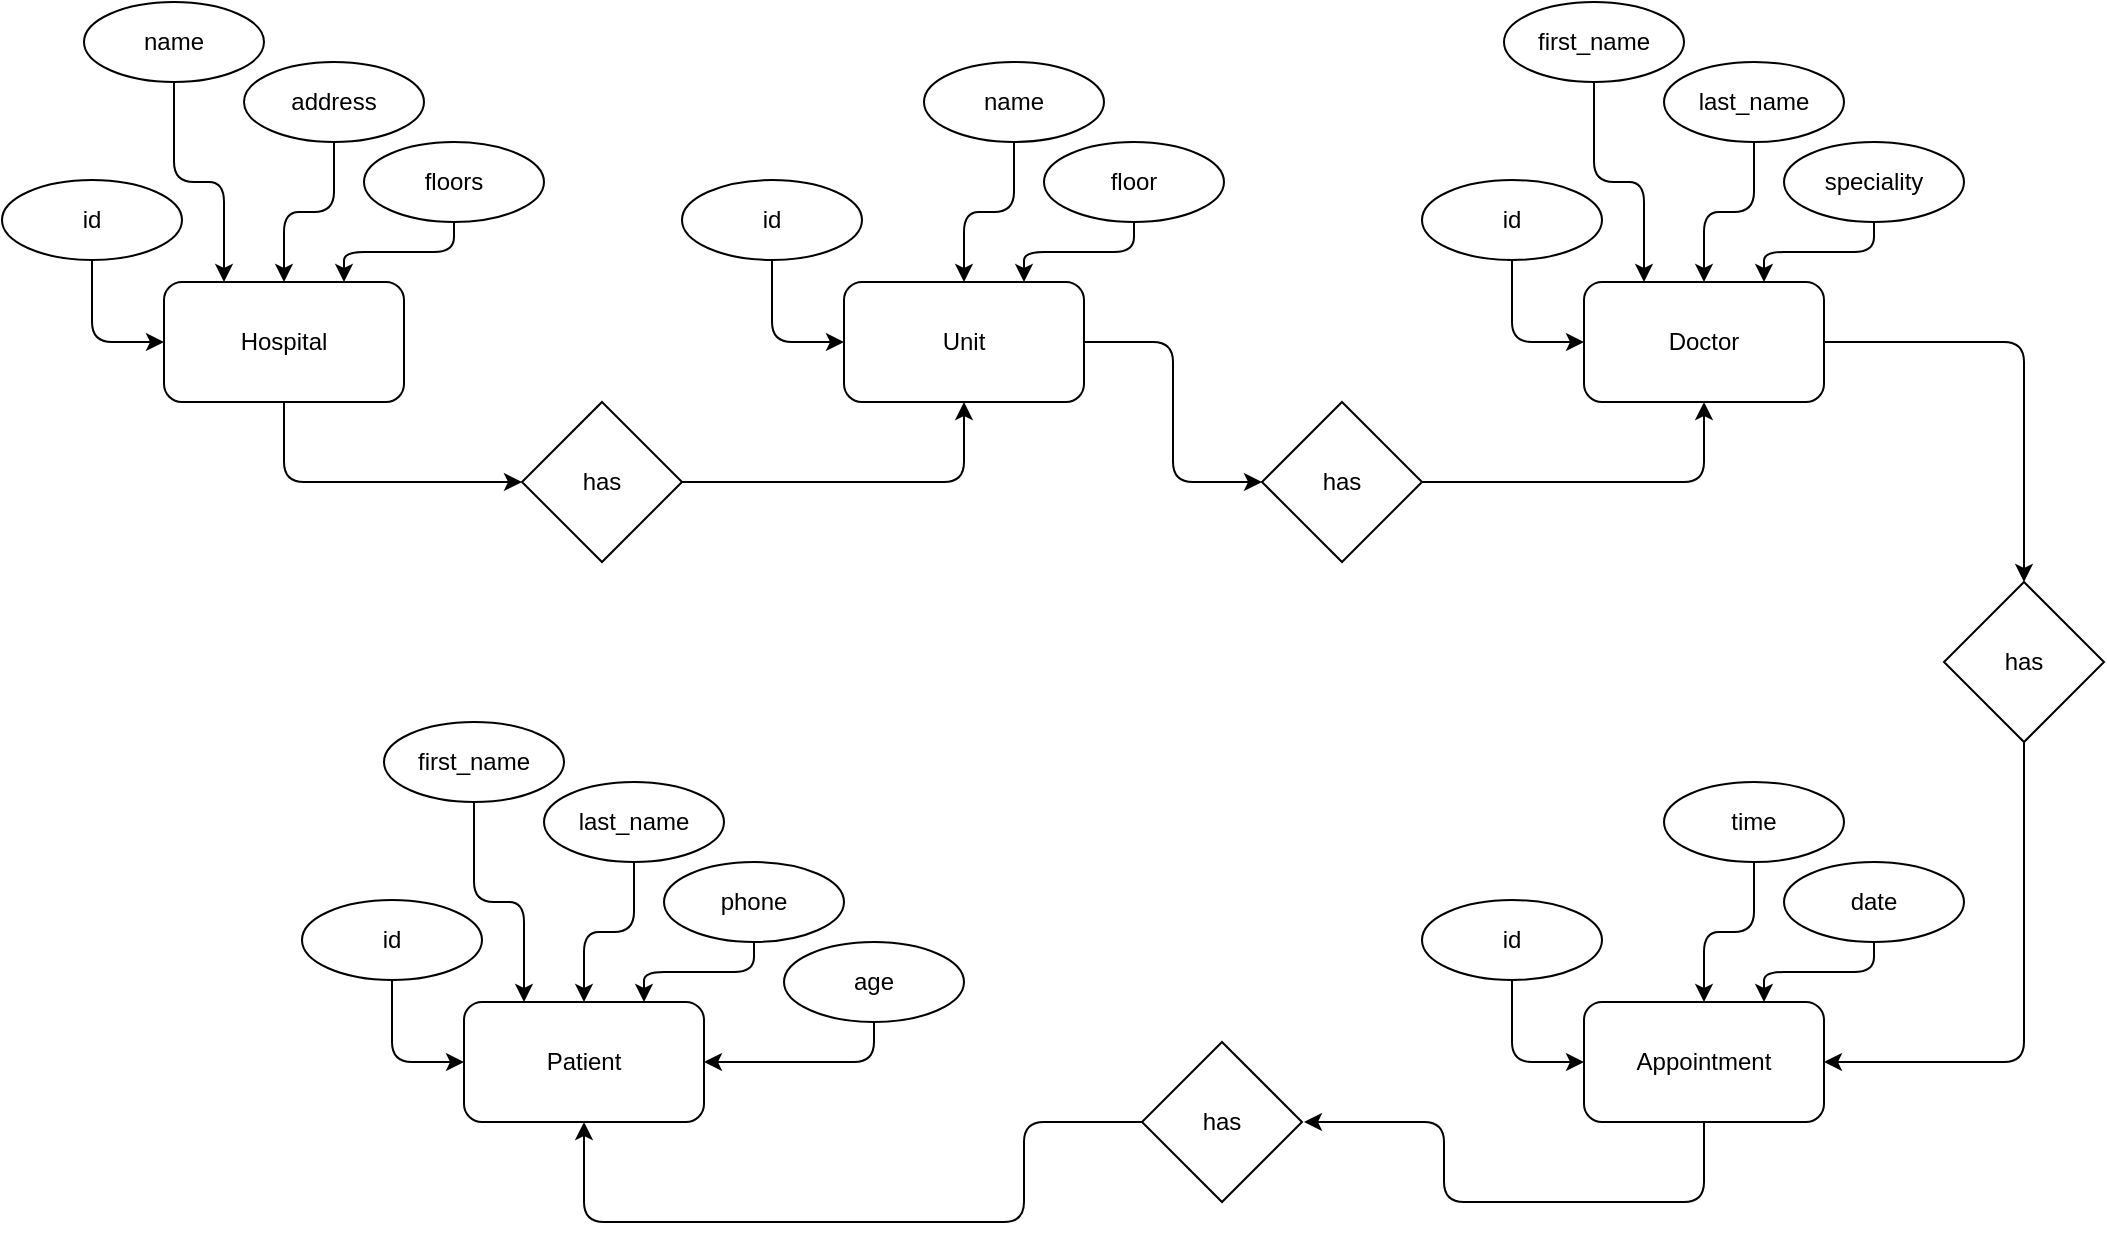 <mxfile>
    <diagram id="PhOn-__06VWZZLFY6YwU" name="Page-1">
        <mxGraphModel dx="1758" dy="1064" grid="1" gridSize="10" guides="1" tooltips="1" connect="1" arrows="1" fold="1" page="1" pageScale="1" pageWidth="1169" pageHeight="827" math="0" shadow="0">
            <root>
                <mxCell id="0"/>
                <mxCell id="1" parent="0"/>
                <mxCell id="23" style="edgeStyle=orthogonalEdgeStyle;html=1;entryX=0;entryY=0.5;entryDx=0;entryDy=0;" edge="1" parent="1" source="2" target="22">
                    <mxGeometry relative="1" as="geometry">
                        <Array as="points">
                            <mxPoint x="190" y="340"/>
                        </Array>
                    </mxGeometry>
                </mxCell>
                <mxCell id="2" value="Hospital" style="rounded=1;whiteSpace=wrap;html=1;" vertex="1" parent="1">
                    <mxGeometry x="130" y="240" width="120" height="60" as="geometry"/>
                </mxCell>
                <mxCell id="9" style="edgeStyle=orthogonalEdgeStyle;html=1;entryX=0;entryY=0.5;entryDx=0;entryDy=0;" edge="1" parent="1" source="3" target="2">
                    <mxGeometry relative="1" as="geometry"/>
                </mxCell>
                <mxCell id="3" value="id" style="ellipse;whiteSpace=wrap;html=1;" vertex="1" parent="1">
                    <mxGeometry x="49" y="189" width="90" height="40" as="geometry"/>
                </mxCell>
                <mxCell id="10" style="edgeStyle=orthogonalEdgeStyle;html=1;entryX=0.25;entryY=0;entryDx=0;entryDy=0;" edge="1" parent="1" source="5" target="2">
                    <mxGeometry relative="1" as="geometry"/>
                </mxCell>
                <mxCell id="5" value="name" style="ellipse;whiteSpace=wrap;html=1;" vertex="1" parent="1">
                    <mxGeometry x="90" y="100" width="90" height="40" as="geometry"/>
                </mxCell>
                <mxCell id="11" style="edgeStyle=orthogonalEdgeStyle;html=1;" edge="1" parent="1" source="7" target="2">
                    <mxGeometry relative="1" as="geometry"/>
                </mxCell>
                <mxCell id="7" value="address" style="ellipse;whiteSpace=wrap;html=1;" vertex="1" parent="1">
                    <mxGeometry x="170" y="130" width="90" height="40" as="geometry"/>
                </mxCell>
                <mxCell id="12" style="edgeStyle=orthogonalEdgeStyle;html=1;entryX=0.75;entryY=0;entryDx=0;entryDy=0;" edge="1" parent="1" source="8" target="2">
                    <mxGeometry relative="1" as="geometry"/>
                </mxCell>
                <mxCell id="8" value="floors" style="ellipse;whiteSpace=wrap;html=1;" vertex="1" parent="1">
                    <mxGeometry x="230" y="170" width="90" height="40" as="geometry"/>
                </mxCell>
                <mxCell id="47" style="edgeStyle=orthogonalEdgeStyle;html=1;entryX=0;entryY=0.5;entryDx=0;entryDy=0;" edge="1" parent="1" source="13" target="46">
                    <mxGeometry relative="1" as="geometry"/>
                </mxCell>
                <mxCell id="13" value="Unit" style="rounded=1;whiteSpace=wrap;html=1;" vertex="1" parent="1">
                    <mxGeometry x="470" y="240" width="120" height="60" as="geometry"/>
                </mxCell>
                <mxCell id="14" style="edgeStyle=orthogonalEdgeStyle;html=1;entryX=0;entryY=0.5;entryDx=0;entryDy=0;" edge="1" source="15" target="13" parent="1">
                    <mxGeometry relative="1" as="geometry"/>
                </mxCell>
                <mxCell id="15" value="id" style="ellipse;whiteSpace=wrap;html=1;" vertex="1" parent="1">
                    <mxGeometry x="389" y="189" width="90" height="40" as="geometry"/>
                </mxCell>
                <mxCell id="18" style="edgeStyle=orthogonalEdgeStyle;html=1;" edge="1" source="19" target="13" parent="1">
                    <mxGeometry relative="1" as="geometry"/>
                </mxCell>
                <mxCell id="19" value="name" style="ellipse;whiteSpace=wrap;html=1;" vertex="1" parent="1">
                    <mxGeometry x="510" y="130" width="90" height="40" as="geometry"/>
                </mxCell>
                <mxCell id="20" style="edgeStyle=orthogonalEdgeStyle;html=1;entryX=0.75;entryY=0;entryDx=0;entryDy=0;" edge="1" source="21" target="13" parent="1">
                    <mxGeometry relative="1" as="geometry"/>
                </mxCell>
                <mxCell id="21" value="floor" style="ellipse;whiteSpace=wrap;html=1;" vertex="1" parent="1">
                    <mxGeometry x="570" y="170" width="90" height="40" as="geometry"/>
                </mxCell>
                <mxCell id="24" style="edgeStyle=orthogonalEdgeStyle;html=1;entryX=0.5;entryY=1;entryDx=0;entryDy=0;" edge="1" parent="1" source="22" target="13">
                    <mxGeometry relative="1" as="geometry">
                        <Array as="points">
                            <mxPoint x="530" y="340"/>
                        </Array>
                    </mxGeometry>
                </mxCell>
                <mxCell id="22" value="has" style="rhombus;whiteSpace=wrap;html=1;" vertex="1" parent="1">
                    <mxGeometry x="309" y="300" width="80" height="80" as="geometry"/>
                </mxCell>
                <mxCell id="59" style="edgeStyle=orthogonalEdgeStyle;html=1;entryX=0.5;entryY=0;entryDx=0;entryDy=0;" edge="1" parent="1" source="36" target="58">
                    <mxGeometry relative="1" as="geometry"/>
                </mxCell>
                <mxCell id="36" value="Doctor" style="rounded=1;whiteSpace=wrap;html=1;" vertex="1" parent="1">
                    <mxGeometry x="840" y="240" width="120" height="60" as="geometry"/>
                </mxCell>
                <mxCell id="37" style="edgeStyle=orthogonalEdgeStyle;html=1;entryX=0;entryY=0.5;entryDx=0;entryDy=0;" edge="1" source="38" target="36" parent="1">
                    <mxGeometry relative="1" as="geometry"/>
                </mxCell>
                <mxCell id="38" value="id" style="ellipse;whiteSpace=wrap;html=1;" vertex="1" parent="1">
                    <mxGeometry x="759" y="189" width="90" height="40" as="geometry"/>
                </mxCell>
                <mxCell id="39" style="edgeStyle=orthogonalEdgeStyle;html=1;entryX=0.25;entryY=0;entryDx=0;entryDy=0;" edge="1" source="40" target="36" parent="1">
                    <mxGeometry relative="1" as="geometry"/>
                </mxCell>
                <mxCell id="40" value="first_name" style="ellipse;whiteSpace=wrap;html=1;" vertex="1" parent="1">
                    <mxGeometry x="800" y="100" width="90" height="40" as="geometry"/>
                </mxCell>
                <mxCell id="41" style="edgeStyle=orthogonalEdgeStyle;html=1;" edge="1" source="42" target="36" parent="1">
                    <mxGeometry relative="1" as="geometry"/>
                </mxCell>
                <mxCell id="42" value="last_name" style="ellipse;whiteSpace=wrap;html=1;" vertex="1" parent="1">
                    <mxGeometry x="880" y="130" width="90" height="40" as="geometry"/>
                </mxCell>
                <mxCell id="43" style="edgeStyle=orthogonalEdgeStyle;html=1;entryX=0.75;entryY=0;entryDx=0;entryDy=0;" edge="1" source="44" target="36" parent="1">
                    <mxGeometry relative="1" as="geometry"/>
                </mxCell>
                <mxCell id="44" value="speciality" style="ellipse;whiteSpace=wrap;html=1;" vertex="1" parent="1">
                    <mxGeometry x="940" y="170" width="90" height="40" as="geometry"/>
                </mxCell>
                <mxCell id="45" style="edgeStyle=orthogonalEdgeStyle;html=1;entryX=0.5;entryY=1;entryDx=0;entryDy=0;" edge="1" source="46" target="36" parent="1">
                    <mxGeometry relative="1" as="geometry"/>
                </mxCell>
                <mxCell id="46" value="has" style="rhombus;whiteSpace=wrap;html=1;" vertex="1" parent="1">
                    <mxGeometry x="679" y="300" width="80" height="80" as="geometry"/>
                </mxCell>
                <mxCell id="70" style="edgeStyle=orthogonalEdgeStyle;html=1;" edge="1" parent="1" source="48">
                    <mxGeometry relative="1" as="geometry">
                        <mxPoint x="700" y="660" as="targetPoint"/>
                        <Array as="points">
                            <mxPoint x="900" y="700"/>
                            <mxPoint x="770" y="700"/>
                            <mxPoint x="770" y="660"/>
                        </Array>
                    </mxGeometry>
                </mxCell>
                <mxCell id="48" value="Appointment" style="rounded=1;whiteSpace=wrap;html=1;" vertex="1" parent="1">
                    <mxGeometry x="840" y="600" width="120" height="60" as="geometry"/>
                </mxCell>
                <mxCell id="49" style="edgeStyle=orthogonalEdgeStyle;html=1;entryX=0;entryY=0.5;entryDx=0;entryDy=0;" edge="1" source="50" target="48" parent="1">
                    <mxGeometry relative="1" as="geometry"/>
                </mxCell>
                <mxCell id="50" value="id" style="ellipse;whiteSpace=wrap;html=1;" vertex="1" parent="1">
                    <mxGeometry x="759" y="549" width="90" height="40" as="geometry"/>
                </mxCell>
                <mxCell id="53" style="edgeStyle=orthogonalEdgeStyle;html=1;" edge="1" source="54" target="48" parent="1">
                    <mxGeometry relative="1" as="geometry"/>
                </mxCell>
                <mxCell id="54" value="time" style="ellipse;whiteSpace=wrap;html=1;" vertex="1" parent="1">
                    <mxGeometry x="880" y="490" width="90" height="40" as="geometry"/>
                </mxCell>
                <mxCell id="55" style="edgeStyle=orthogonalEdgeStyle;html=1;entryX=0.75;entryY=0;entryDx=0;entryDy=0;" edge="1" source="56" target="48" parent="1">
                    <mxGeometry relative="1" as="geometry"/>
                </mxCell>
                <mxCell id="56" value="date" style="ellipse;whiteSpace=wrap;html=1;" vertex="1" parent="1">
                    <mxGeometry x="940" y="530" width="90" height="40" as="geometry"/>
                </mxCell>
                <mxCell id="57" style="edgeStyle=orthogonalEdgeStyle;html=1;entryX=1;entryY=0.5;entryDx=0;entryDy=0;" edge="1" source="58" target="48" parent="1">
                    <mxGeometry relative="1" as="geometry">
                        <Array as="points">
                            <mxPoint x="1060" y="630"/>
                        </Array>
                    </mxGeometry>
                </mxCell>
                <mxCell id="58" value="has" style="rhombus;whiteSpace=wrap;html=1;" vertex="1" parent="1">
                    <mxGeometry x="1020" y="390" width="80" height="80" as="geometry"/>
                </mxCell>
                <mxCell id="60" value="Patient" style="rounded=1;whiteSpace=wrap;html=1;" vertex="1" parent="1">
                    <mxGeometry x="280" y="600" width="120" height="60" as="geometry"/>
                </mxCell>
                <mxCell id="61" style="edgeStyle=orthogonalEdgeStyle;html=1;entryX=0;entryY=0.5;entryDx=0;entryDy=0;" edge="1" source="62" target="60" parent="1">
                    <mxGeometry relative="1" as="geometry"/>
                </mxCell>
                <mxCell id="62" value="id" style="ellipse;whiteSpace=wrap;html=1;" vertex="1" parent="1">
                    <mxGeometry x="199" y="549" width="90" height="40" as="geometry"/>
                </mxCell>
                <mxCell id="63" style="edgeStyle=orthogonalEdgeStyle;html=1;entryX=0.25;entryY=0;entryDx=0;entryDy=0;" edge="1" source="64" target="60" parent="1">
                    <mxGeometry relative="1" as="geometry"/>
                </mxCell>
                <mxCell id="64" value="first_name" style="ellipse;whiteSpace=wrap;html=1;" vertex="1" parent="1">
                    <mxGeometry x="240" y="460" width="90" height="40" as="geometry"/>
                </mxCell>
                <mxCell id="65" style="edgeStyle=orthogonalEdgeStyle;html=1;" edge="1" source="66" target="60" parent="1">
                    <mxGeometry relative="1" as="geometry"/>
                </mxCell>
                <mxCell id="66" value="last_name" style="ellipse;whiteSpace=wrap;html=1;" vertex="1" parent="1">
                    <mxGeometry x="320" y="490" width="90" height="40" as="geometry"/>
                </mxCell>
                <mxCell id="67" style="edgeStyle=orthogonalEdgeStyle;html=1;entryX=0.75;entryY=0;entryDx=0;entryDy=0;" edge="1" source="68" target="60" parent="1">
                    <mxGeometry relative="1" as="geometry"/>
                </mxCell>
                <mxCell id="68" value="phone" style="ellipse;whiteSpace=wrap;html=1;" vertex="1" parent="1">
                    <mxGeometry x="380" y="530" width="90" height="40" as="geometry"/>
                </mxCell>
                <mxCell id="73" style="edgeStyle=orthogonalEdgeStyle;html=1;entryX=0.5;entryY=1;entryDx=0;entryDy=0;" edge="1" parent="1" source="69" target="60">
                    <mxGeometry relative="1" as="geometry">
                        <Array as="points">
                            <mxPoint x="560" y="660"/>
                            <mxPoint x="560" y="710"/>
                            <mxPoint x="340" y="710"/>
                        </Array>
                    </mxGeometry>
                </mxCell>
                <mxCell id="69" value="has" style="rhombus;whiteSpace=wrap;html=1;" vertex="1" parent="1">
                    <mxGeometry x="619" y="620" width="80" height="80" as="geometry"/>
                </mxCell>
                <mxCell id="72" style="edgeStyle=orthogonalEdgeStyle;html=1;entryX=1;entryY=0.5;entryDx=0;entryDy=0;" edge="1" parent="1" source="71" target="60">
                    <mxGeometry relative="1" as="geometry">
                        <Array as="points">
                            <mxPoint x="485" y="630"/>
                        </Array>
                    </mxGeometry>
                </mxCell>
                <mxCell id="71" value="age" style="ellipse;whiteSpace=wrap;html=1;" vertex="1" parent="1">
                    <mxGeometry x="440" y="570" width="90" height="40" as="geometry"/>
                </mxCell>
            </root>
        </mxGraphModel>
    </diagram>
</mxfile>